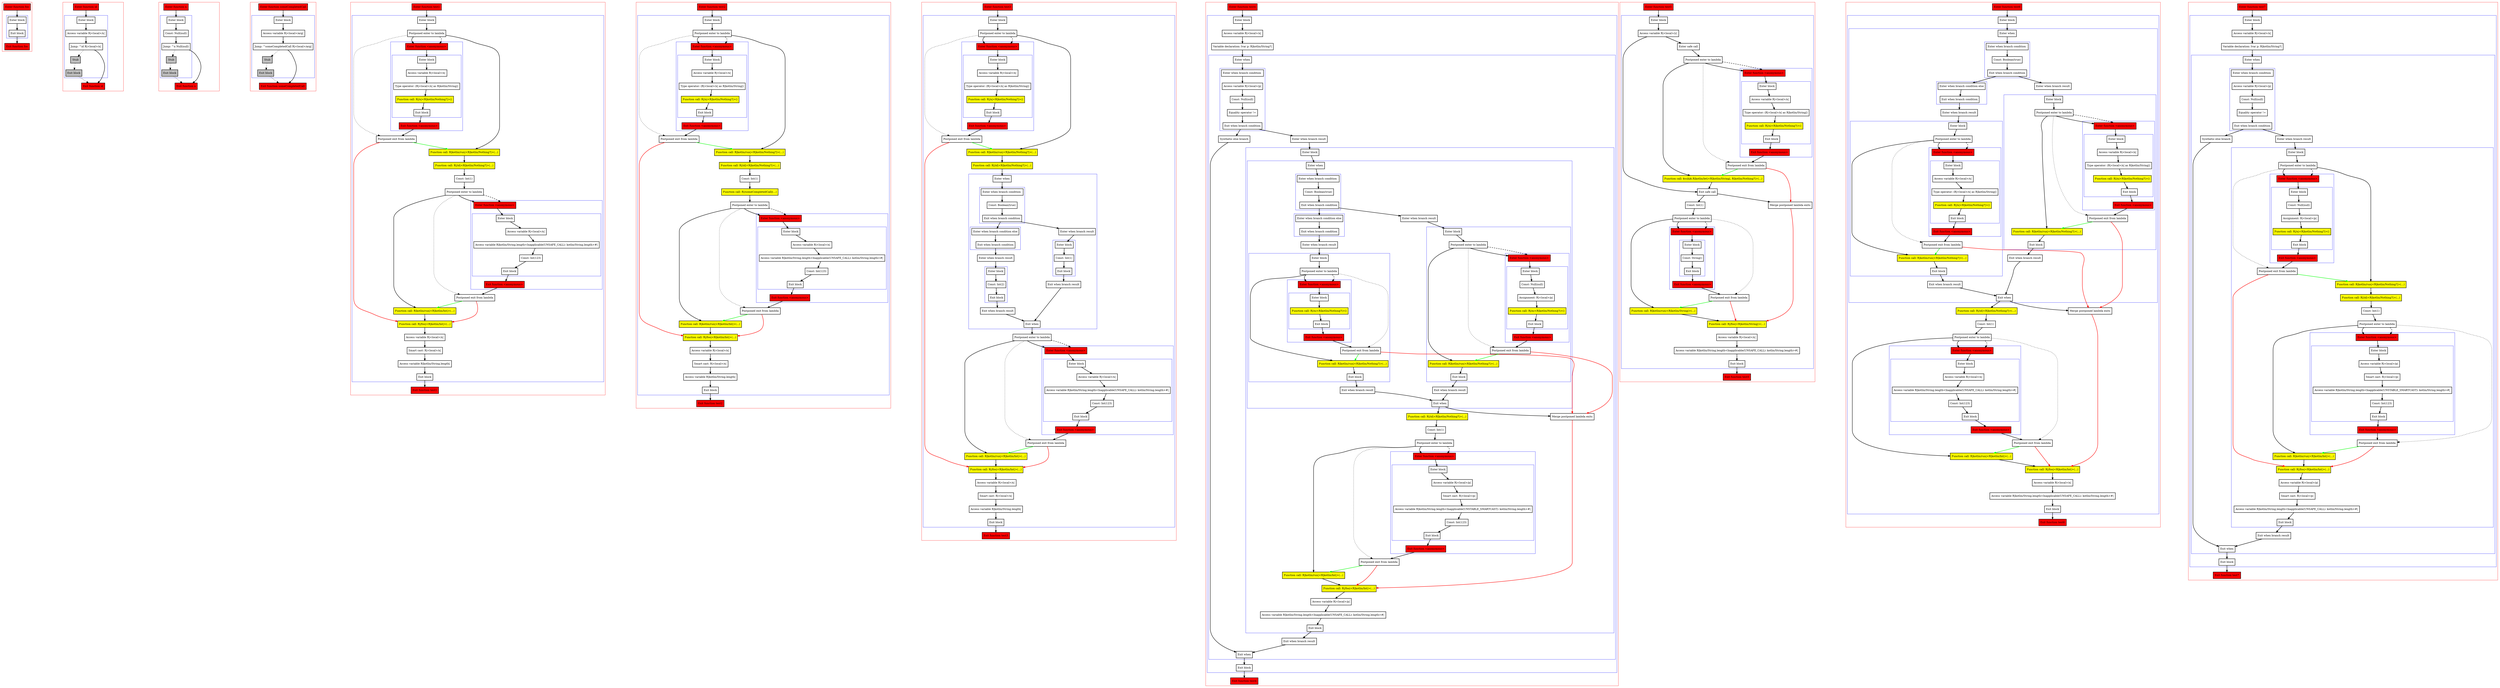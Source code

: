 digraph flowFromInplaceLambda2_kt {
    graph [nodesep=3]
    node [shape=box penwidth=2]
    edge [penwidth=2]

    subgraph cluster_0 {
        color=red
        0 [label="Enter function foo" style="filled" fillcolor=red];
        subgraph cluster_1 {
            color=blue
            1 [label="Enter block"];
            2 [label="Exit block"];
        }
        3 [label="Exit function foo" style="filled" fillcolor=red];
    }
    0 -> {1};
    1 -> {2};
    2 -> {3};

    subgraph cluster_2 {
        color=red
        4 [label="Enter function id" style="filled" fillcolor=red];
        subgraph cluster_3 {
            color=blue
            5 [label="Enter block"];
            6 [label="Access variable R|<local>/x|"];
            7 [label="Jump: ^id R|<local>/x|"];
            8 [label="Stub" style="filled" fillcolor=gray];
            9 [label="Exit block" style="filled" fillcolor=gray];
        }
        10 [label="Exit function id" style="filled" fillcolor=red];
    }
    4 -> {5};
    5 -> {6};
    6 -> {7};
    7 -> {10};
    7 -> {8} [style=dotted];
    8 -> {9} [style=dotted];
    9 -> {10} [style=dotted];

    subgraph cluster_4 {
        color=red
        11 [label="Enter function n" style="filled" fillcolor=red];
        subgraph cluster_5 {
            color=blue
            12 [label="Enter block"];
            13 [label="Const: Null(null)"];
            14 [label="Jump: ^n Null(null)"];
            15 [label="Stub" style="filled" fillcolor=gray];
            16 [label="Exit block" style="filled" fillcolor=gray];
        }
        17 [label="Exit function n" style="filled" fillcolor=red];
    }
    11 -> {12};
    12 -> {13};
    13 -> {14};
    14 -> {17};
    14 -> {15} [style=dotted];
    15 -> {16} [style=dotted];
    16 -> {17} [style=dotted];

    subgraph cluster_6 {
        color=red
        18 [label="Enter function someCompletedCall" style="filled" fillcolor=red];
        subgraph cluster_7 {
            color=blue
            19 [label="Enter block"];
            20 [label="Access variable R|<local>/arg|"];
            21 [label="Jump: ^someCompletedCall R|<local>/arg|"];
            22 [label="Stub" style="filled" fillcolor=gray];
            23 [label="Exit block" style="filled" fillcolor=gray];
        }
        24 [label="Exit function someCompletedCall" style="filled" fillcolor=red];
    }
    18 -> {19};
    19 -> {20};
    20 -> {21};
    21 -> {24};
    21 -> {22} [style=dotted];
    22 -> {23} [style=dotted];
    23 -> {24} [style=dotted];

    subgraph cluster_8 {
        color=red
        25 [label="Enter function test1" style="filled" fillcolor=red];
        subgraph cluster_9 {
            color=blue
            26 [label="Enter block"];
            27 [label="Postponed enter to lambda"];
            subgraph cluster_10 {
                color=blue
                28 [label="Enter function <anonymous>" style="filled" fillcolor=red];
                subgraph cluster_11 {
                    color=blue
                    29 [label="Enter block"];
                    30 [label="Access variable R|<local>/x|"];
                    31 [label="Type operator: (R|<local>/x| as R|kotlin/String|)"];
                    32 [label="Function call: R|/n|<R|kotlin/Nothing?|>()" style="filled" fillcolor=yellow];
                    33 [label="Exit block"];
                }
                34 [label="Exit function <anonymous>" style="filled" fillcolor=red];
            }
            35 [label="Postponed exit from lambda"];
            36 [label="Function call: R|kotlin/run|<R|kotlin/Nothing?|>(...)" style="filled" fillcolor=yellow];
            37 [label="Function call: R|/id|<R|kotlin/Nothing?|>(...)" style="filled" fillcolor=yellow];
            38 [label="Const: Int(1)"];
            39 [label="Postponed enter to lambda"];
            subgraph cluster_12 {
                color=blue
                40 [label="Enter function <anonymous>" style="filled" fillcolor=red];
                subgraph cluster_13 {
                    color=blue
                    41 [label="Enter block"];
                    42 [label="Access variable R|<local>/x|"];
                    43 [label="Access variable R|kotlin/String.length<Inapplicable(UNSAFE_CALL): kotlin/String.length>#|"];
                    44 [label="Const: Int(123)"];
                    45 [label="Exit block"];
                }
                46 [label="Exit function <anonymous>" style="filled" fillcolor=red];
            }
            47 [label="Postponed exit from lambda"];
            48 [label="Function call: R|kotlin/run|<R|kotlin/Int|>(...)" style="filled" fillcolor=yellow];
            49 [label="Function call: R|/foo|<R|kotlin/Int|>(...)" style="filled" fillcolor=yellow];
            50 [label="Access variable R|<local>/x|"];
            51 [label="Smart cast: R|<local>/x|"];
            52 [label="Access variable R|kotlin/String.length|"];
            53 [label="Exit block"];
        }
        54 [label="Exit function test1" style="filled" fillcolor=red];
    }
    25 -> {26};
    26 -> {27};
    27 -> {28 36};
    27 -> {35} [style=dotted];
    27 -> {28} [style=dashed];
    28 -> {29};
    29 -> {30};
    30 -> {31};
    31 -> {32};
    32 -> {33};
    33 -> {34};
    34 -> {35};
    35 -> {36} [color=green];
    35 -> {49} [color=red];
    36 -> {37};
    37 -> {38};
    38 -> {39};
    39 -> {40 48};
    39 -> {47} [style=dotted];
    39 -> {40} [style=dashed];
    40 -> {41};
    41 -> {42};
    42 -> {43};
    43 -> {44};
    44 -> {45};
    45 -> {46};
    46 -> {47};
    47 -> {48} [color=green];
    47 -> {49} [color=red];
    48 -> {49};
    49 -> {50};
    50 -> {51};
    51 -> {52};
    52 -> {53};
    53 -> {54};

    subgraph cluster_14 {
        color=red
        55 [label="Enter function test2" style="filled" fillcolor=red];
        subgraph cluster_15 {
            color=blue
            56 [label="Enter block"];
            57 [label="Postponed enter to lambda"];
            subgraph cluster_16 {
                color=blue
                58 [label="Enter function <anonymous>" style="filled" fillcolor=red];
                subgraph cluster_17 {
                    color=blue
                    59 [label="Enter block"];
                    60 [label="Access variable R|<local>/x|"];
                    61 [label="Type operator: (R|<local>/x| as R|kotlin/String|)"];
                    62 [label="Function call: R|/n|<R|kotlin/Nothing?|>()" style="filled" fillcolor=yellow];
                    63 [label="Exit block"];
                }
                64 [label="Exit function <anonymous>" style="filled" fillcolor=red];
            }
            65 [label="Postponed exit from lambda"];
            66 [label="Function call: R|kotlin/run|<R|kotlin/Nothing?|>(...)" style="filled" fillcolor=yellow];
            67 [label="Function call: R|/id|<R|kotlin/Nothing?|>(...)" style="filled" fillcolor=yellow];
            68 [label="Const: Int(1)"];
            69 [label="Function call: R|/someCompletedCall|(...)" style="filled" fillcolor=yellow];
            70 [label="Postponed enter to lambda"];
            subgraph cluster_18 {
                color=blue
                71 [label="Enter function <anonymous>" style="filled" fillcolor=red];
                subgraph cluster_19 {
                    color=blue
                    72 [label="Enter block"];
                    73 [label="Access variable R|<local>/x|"];
                    74 [label="Access variable R|kotlin/String.length<Inapplicable(UNSAFE_CALL): kotlin/String.length>#|"];
                    75 [label="Const: Int(123)"];
                    76 [label="Exit block"];
                }
                77 [label="Exit function <anonymous>" style="filled" fillcolor=red];
            }
            78 [label="Postponed exit from lambda"];
            79 [label="Function call: R|kotlin/run|<R|kotlin/Int|>(...)" style="filled" fillcolor=yellow];
            80 [label="Function call: R|/foo|<R|kotlin/Int|>(...)" style="filled" fillcolor=yellow];
            81 [label="Access variable R|<local>/x|"];
            82 [label="Smart cast: R|<local>/x|"];
            83 [label="Access variable R|kotlin/String.length|"];
            84 [label="Exit block"];
        }
        85 [label="Exit function test2" style="filled" fillcolor=red];
    }
    55 -> {56};
    56 -> {57};
    57 -> {58 66};
    57 -> {65} [style=dotted];
    57 -> {58} [style=dashed];
    58 -> {59};
    59 -> {60};
    60 -> {61};
    61 -> {62};
    62 -> {63};
    63 -> {64};
    64 -> {65};
    65 -> {66} [color=green];
    65 -> {80} [color=red];
    66 -> {67};
    67 -> {68};
    68 -> {69};
    69 -> {70};
    70 -> {71 79};
    70 -> {78} [style=dotted];
    70 -> {71} [style=dashed];
    71 -> {72};
    72 -> {73};
    73 -> {74};
    74 -> {75};
    75 -> {76};
    76 -> {77};
    77 -> {78};
    78 -> {79} [color=green];
    78 -> {80} [color=red];
    79 -> {80};
    80 -> {81};
    81 -> {82};
    82 -> {83};
    83 -> {84};
    84 -> {85};

    subgraph cluster_20 {
        color=red
        86 [label="Enter function test3" style="filled" fillcolor=red];
        subgraph cluster_21 {
            color=blue
            87 [label="Enter block"];
            88 [label="Postponed enter to lambda"];
            subgraph cluster_22 {
                color=blue
                89 [label="Enter function <anonymous>" style="filled" fillcolor=red];
                subgraph cluster_23 {
                    color=blue
                    90 [label="Enter block"];
                    91 [label="Access variable R|<local>/x|"];
                    92 [label="Type operator: (R|<local>/x| as R|kotlin/String|)"];
                    93 [label="Function call: R|/n|<R|kotlin/Nothing?|>()" style="filled" fillcolor=yellow];
                    94 [label="Exit block"];
                }
                95 [label="Exit function <anonymous>" style="filled" fillcolor=red];
            }
            96 [label="Postponed exit from lambda"];
            97 [label="Function call: R|kotlin/run|<R|kotlin/Nothing?|>(...)" style="filled" fillcolor=yellow];
            98 [label="Function call: R|/id|<R|kotlin/Nothing?|>(...)" style="filled" fillcolor=yellow];
            subgraph cluster_24 {
                color=blue
                99 [label="Enter when"];
                subgraph cluster_25 {
                    color=blue
                    100 [label="Enter when branch condition "];
                    101 [label="Const: Boolean(true)"];
                    102 [label="Exit when branch condition"];
                }
                subgraph cluster_26 {
                    color=blue
                    103 [label="Enter when branch condition else"];
                    104 [label="Exit when branch condition"];
                }
                105 [label="Enter when branch result"];
                subgraph cluster_27 {
                    color=blue
                    106 [label="Enter block"];
                    107 [label="Const: Int(2)"];
                    108 [label="Exit block"];
                }
                109 [label="Exit when branch result"];
                110 [label="Enter when branch result"];
                subgraph cluster_28 {
                    color=blue
                    111 [label="Enter block"];
                    112 [label="Const: Int(1)"];
                    113 [label="Exit block"];
                }
                114 [label="Exit when branch result"];
                115 [label="Exit when"];
            }
            116 [label="Postponed enter to lambda"];
            subgraph cluster_29 {
                color=blue
                117 [label="Enter function <anonymous>" style="filled" fillcolor=red];
                subgraph cluster_30 {
                    color=blue
                    118 [label="Enter block"];
                    119 [label="Access variable R|<local>/x|"];
                    120 [label="Access variable R|kotlin/String.length<Inapplicable(UNSAFE_CALL): kotlin/String.length>#|"];
                    121 [label="Const: Int(123)"];
                    122 [label="Exit block"];
                }
                123 [label="Exit function <anonymous>" style="filled" fillcolor=red];
            }
            124 [label="Postponed exit from lambda"];
            125 [label="Function call: R|kotlin/run|<R|kotlin/Int|>(...)" style="filled" fillcolor=yellow];
            126 [label="Function call: R|/foo|<R|kotlin/Int|>(...)" style="filled" fillcolor=yellow];
            127 [label="Access variable R|<local>/x|"];
            128 [label="Smart cast: R|<local>/x|"];
            129 [label="Access variable R|kotlin/String.length|"];
            130 [label="Exit block"];
        }
        131 [label="Exit function test3" style="filled" fillcolor=red];
    }
    86 -> {87};
    87 -> {88};
    88 -> {89 97};
    88 -> {96} [style=dotted];
    88 -> {89} [style=dashed];
    89 -> {90};
    90 -> {91};
    91 -> {92};
    92 -> {93};
    93 -> {94};
    94 -> {95};
    95 -> {96};
    96 -> {97} [color=green];
    96 -> {126} [color=red];
    97 -> {98};
    98 -> {99};
    99 -> {100};
    100 -> {101};
    101 -> {102};
    102 -> {103 110};
    103 -> {104};
    104 -> {105};
    105 -> {106};
    106 -> {107};
    107 -> {108};
    108 -> {109};
    109 -> {115};
    110 -> {111};
    111 -> {112};
    112 -> {113};
    113 -> {114};
    114 -> {115};
    115 -> {116};
    116 -> {117 125};
    116 -> {124} [style=dotted];
    116 -> {117} [style=dashed];
    117 -> {118};
    118 -> {119};
    119 -> {120};
    120 -> {121};
    121 -> {122};
    122 -> {123};
    123 -> {124};
    124 -> {125} [color=green];
    124 -> {126} [color=red];
    125 -> {126};
    126 -> {127};
    127 -> {128};
    128 -> {129};
    129 -> {130};
    130 -> {131};

    subgraph cluster_31 {
        color=red
        132 [label="Enter function test4" style="filled" fillcolor=red];
        subgraph cluster_32 {
            color=blue
            133 [label="Enter block"];
            134 [label="Access variable R|<local>/x|"];
            135 [label="Variable declaration: lvar p: R|kotlin/String?|"];
            subgraph cluster_33 {
                color=blue
                136 [label="Enter when"];
                subgraph cluster_34 {
                    color=blue
                    137 [label="Enter when branch condition "];
                    138 [label="Access variable R|<local>/p|"];
                    139 [label="Const: Null(null)"];
                    140 [label="Equality operator !="];
                    141 [label="Exit when branch condition"];
                }
                142 [label="Synthetic else branch"];
                143 [label="Enter when branch result"];
                subgraph cluster_35 {
                    color=blue
                    144 [label="Enter block"];
                    subgraph cluster_36 {
                        color=blue
                        145 [label="Enter when"];
                        subgraph cluster_37 {
                            color=blue
                            146 [label="Enter when branch condition "];
                            147 [label="Const: Boolean(true)"];
                            148 [label="Exit when branch condition"];
                        }
                        subgraph cluster_38 {
                            color=blue
                            149 [label="Enter when branch condition else"];
                            150 [label="Exit when branch condition"];
                        }
                        151 [label="Enter when branch result"];
                        subgraph cluster_39 {
                            color=blue
                            152 [label="Enter block"];
                            153 [label="Postponed enter to lambda"];
                            subgraph cluster_40 {
                                color=blue
                                154 [label="Enter function <anonymous>" style="filled" fillcolor=red];
                                subgraph cluster_41 {
                                    color=blue
                                    155 [label="Enter block"];
                                    156 [label="Function call: R|/n|<R|kotlin/Nothing?|>()" style="filled" fillcolor=yellow];
                                    157 [label="Exit block"];
                                }
                                158 [label="Exit function <anonymous>" style="filled" fillcolor=red];
                            }
                            159 [label="Postponed exit from lambda"];
                            160 [label="Function call: R|kotlin/run|<R|kotlin/Nothing?|>(...)" style="filled" fillcolor=yellow];
                            161 [label="Exit block"];
                        }
                        162 [label="Exit when branch result"];
                        163 [label="Enter when branch result"];
                        subgraph cluster_42 {
                            color=blue
                            164 [label="Enter block"];
                            165 [label="Postponed enter to lambda"];
                            subgraph cluster_43 {
                                color=blue
                                166 [label="Enter function <anonymous>" style="filled" fillcolor=red];
                                subgraph cluster_44 {
                                    color=blue
                                    167 [label="Enter block"];
                                    168 [label="Const: Null(null)"];
                                    169 [label="Assignment: R|<local>/p|"];
                                    170 [label="Function call: R|/n|<R|kotlin/Nothing?|>()" style="filled" fillcolor=yellow];
                                    171 [label="Exit block"];
                                }
                                172 [label="Exit function <anonymous>" style="filled" fillcolor=red];
                            }
                            173 [label="Postponed exit from lambda"];
                            174 [label="Function call: R|kotlin/run|<R|kotlin/Nothing?|>(...)" style="filled" fillcolor=yellow];
                            175 [label="Exit block"];
                        }
                        176 [label="Exit when branch result"];
                        177 [label="Exit when"];
                    }
                    178 [label="Function call: R|/id|<R|kotlin/Nothing?|>(...)" style="filled" fillcolor=yellow];
                    179 [label="Const: Int(1)"];
                    180 [label="Postponed enter to lambda"];
                    subgraph cluster_45 {
                        color=blue
                        181 [label="Enter function <anonymous>" style="filled" fillcolor=red];
                        subgraph cluster_46 {
                            color=blue
                            182 [label="Enter block"];
                            183 [label="Access variable R|<local>/p|"];
                            184 [label="Smart cast: R|<local>/p|"];
                            185 [label="Access variable R|kotlin/String.length<Inapplicable(UNSTABLE_SMARTCAST): kotlin/String.length>#|"];
                            186 [label="Const: Int(123)"];
                            187 [label="Exit block"];
                        }
                        188 [label="Exit function <anonymous>" style="filled" fillcolor=red];
                    }
                    189 [label="Postponed exit from lambda"];
                    190 [label="Function call: R|kotlin/run|<R|kotlin/Int|>(...)" style="filled" fillcolor=yellow];
                    191 [label="Merge postponed lambda exits"];
                    192 [label="Function call: R|/foo|<R|kotlin/Int|>(...)" style="filled" fillcolor=yellow];
                    193 [label="Access variable R|<local>/p|"];
                    194 [label="Access variable R|kotlin/String.length<Inapplicable(UNSAFE_CALL): kotlin/String.length>#|"];
                    195 [label="Exit block"];
                }
                196 [label="Exit when branch result"];
                197 [label="Exit when"];
            }
            198 [label="Exit block"];
        }
        199 [label="Exit function test4" style="filled" fillcolor=red];
    }
    132 -> {133};
    133 -> {134};
    134 -> {135};
    135 -> {136};
    136 -> {137};
    137 -> {138};
    138 -> {139};
    139 -> {140};
    140 -> {141};
    141 -> {142 143};
    142 -> {197};
    143 -> {144};
    144 -> {145};
    145 -> {146};
    146 -> {147};
    147 -> {148};
    148 -> {149 163};
    149 -> {150};
    150 -> {151};
    151 -> {152};
    152 -> {153};
    153 -> {154 160};
    153 -> {159} [style=dotted];
    153 -> {154} [style=dashed];
    154 -> {155};
    155 -> {156};
    156 -> {157};
    157 -> {158};
    158 -> {159};
    159 -> {160} [color=green];
    159 -> {191} [color=red];
    160 -> {161};
    161 -> {162};
    162 -> {177};
    163 -> {164};
    164 -> {165};
    165 -> {166 174};
    165 -> {173} [style=dotted];
    165 -> {166} [style=dashed];
    166 -> {167};
    167 -> {168};
    168 -> {169};
    169 -> {170};
    170 -> {171};
    171 -> {172};
    172 -> {173};
    173 -> {174} [color=green];
    173 -> {191} [color=red];
    174 -> {175};
    175 -> {176};
    176 -> {177};
    177 -> {178 191};
    178 -> {179};
    179 -> {180};
    180 -> {181 190};
    180 -> {189} [style=dotted];
    180 -> {181} [style=dashed];
    181 -> {182};
    182 -> {183};
    183 -> {184};
    184 -> {185};
    185 -> {186};
    186 -> {187};
    187 -> {188};
    188 -> {189};
    189 -> {190} [color=green];
    189 -> {192} [color=red];
    190 -> {192};
    191 -> {192} [color=red];
    192 -> {193};
    193 -> {194};
    194 -> {195};
    195 -> {196};
    196 -> {197};
    197 -> {198};
    198 -> {199};

    subgraph cluster_47 {
        color=red
        200 [label="Enter function test5" style="filled" fillcolor=red];
        subgraph cluster_48 {
            color=blue
            201 [label="Enter block"];
            202 [label="Access variable R|<local>/y|"];
            203 [label="Enter safe call"];
            204 [label="Postponed enter to lambda"];
            subgraph cluster_49 {
                color=blue
                205 [label="Enter function <anonymous>" style="filled" fillcolor=red];
                subgraph cluster_50 {
                    color=blue
                    206 [label="Enter block"];
                    207 [label="Access variable R|<local>/x|"];
                    208 [label="Type operator: (R|<local>/x| as R|kotlin/String|)"];
                    209 [label="Function call: R|/n|<R|kotlin/Nothing?|>()" style="filled" fillcolor=yellow];
                    210 [label="Exit block"];
                }
                211 [label="Exit function <anonymous>" style="filled" fillcolor=red];
            }
            212 [label="Postponed exit from lambda"];
            213 [label="Function call: $subj$.R|kotlin/let|<R|kotlin/String|, R|kotlin/Nothing?|>(...)" style="filled" fillcolor=yellow];
            214 [label="Exit safe call"];
            215 [label="Const: Int(1)"];
            216 [label="Postponed enter to lambda"];
            subgraph cluster_51 {
                color=blue
                217 [label="Enter function <anonymous>" style="filled" fillcolor=red];
                subgraph cluster_52 {
                    color=blue
                    218 [label="Enter block"];
                    219 [label="Const: String()"];
                    220 [label="Exit block"];
                }
                221 [label="Exit function <anonymous>" style="filled" fillcolor=red];
            }
            222 [label="Postponed exit from lambda"];
            223 [label="Function call: R|kotlin/run|<R|kotlin/String|>(...)" style="filled" fillcolor=yellow];
            224 [label="Merge postponed lambda exits"];
            225 [label="Function call: R|/foo|<R|kotlin/String|>(...)" style="filled" fillcolor=yellow];
            226 [label="Access variable R|<local>/x|"];
            227 [label="Access variable R|kotlin/String.length<Inapplicable(UNSAFE_CALL): kotlin/String.length>#|"];
            228 [label="Exit block"];
        }
        229 [label="Exit function test5" style="filled" fillcolor=red];
    }
    200 -> {201};
    201 -> {202};
    202 -> {203 214};
    203 -> {204};
    204 -> {205 213};
    204 -> {212} [style=dotted];
    204 -> {205} [style=dashed];
    205 -> {206};
    206 -> {207};
    207 -> {208};
    208 -> {209};
    209 -> {210};
    210 -> {211};
    211 -> {212};
    212 -> {213} [color=green];
    212 -> {224} [color=red];
    213 -> {214};
    214 -> {215 224};
    215 -> {216};
    216 -> {217 223};
    216 -> {222} [style=dotted];
    216 -> {217} [style=dashed];
    217 -> {218};
    218 -> {219};
    219 -> {220};
    220 -> {221};
    221 -> {222};
    222 -> {223} [color=green];
    222 -> {225} [color=red];
    223 -> {225};
    224 -> {225} [color=red];
    225 -> {226};
    226 -> {227};
    227 -> {228};
    228 -> {229};

    subgraph cluster_53 {
        color=red
        230 [label="Enter function test6" style="filled" fillcolor=red];
        subgraph cluster_54 {
            color=blue
            231 [label="Enter block"];
            subgraph cluster_55 {
                color=blue
                232 [label="Enter when"];
                subgraph cluster_56 {
                    color=blue
                    233 [label="Enter when branch condition "];
                    234 [label="Const: Boolean(true)"];
                    235 [label="Exit when branch condition"];
                }
                subgraph cluster_57 {
                    color=blue
                    236 [label="Enter when branch condition else"];
                    237 [label="Exit when branch condition"];
                }
                238 [label="Enter when branch result"];
                subgraph cluster_58 {
                    color=blue
                    239 [label="Enter block"];
                    240 [label="Postponed enter to lambda"];
                    subgraph cluster_59 {
                        color=blue
                        241 [label="Enter function <anonymous>" style="filled" fillcolor=red];
                        subgraph cluster_60 {
                            color=blue
                            242 [label="Enter block"];
                            243 [label="Access variable R|<local>/x|"];
                            244 [label="Type operator: (R|<local>/x| as R|kotlin/String|)"];
                            245 [label="Function call: R|/n|<R|kotlin/Nothing?|>()" style="filled" fillcolor=yellow];
                            246 [label="Exit block"];
                        }
                        247 [label="Exit function <anonymous>" style="filled" fillcolor=red];
                    }
                    248 [label="Postponed exit from lambda"];
                    249 [label="Function call: R|kotlin/run|<R|kotlin/Nothing?|>(...)" style="filled" fillcolor=yellow];
                    250 [label="Exit block"];
                }
                251 [label="Exit when branch result"];
                252 [label="Enter when branch result"];
                subgraph cluster_61 {
                    color=blue
                    253 [label="Enter block"];
                    254 [label="Postponed enter to lambda"];
                    subgraph cluster_62 {
                        color=blue
                        255 [label="Enter function <anonymous>" style="filled" fillcolor=red];
                        subgraph cluster_63 {
                            color=blue
                            256 [label="Enter block"];
                            257 [label="Access variable R|<local>/x|"];
                            258 [label="Type operator: (R|<local>/x| as R|kotlin/String|)"];
                            259 [label="Function call: R|/n|<R|kotlin/Nothing?|>()" style="filled" fillcolor=yellow];
                            260 [label="Exit block"];
                        }
                        261 [label="Exit function <anonymous>" style="filled" fillcolor=red];
                    }
                    262 [label="Postponed exit from lambda"];
                    263 [label="Function call: R|kotlin/run|<R|kotlin/Nothing?|>(...)" style="filled" fillcolor=yellow];
                    264 [label="Exit block"];
                }
                265 [label="Exit when branch result"];
                266 [label="Exit when"];
            }
            267 [label="Function call: R|/id|<R|kotlin/Nothing?|>(...)" style="filled" fillcolor=yellow];
            268 [label="Const: Int(1)"];
            269 [label="Postponed enter to lambda"];
            subgraph cluster_64 {
                color=blue
                270 [label="Enter function <anonymous>" style="filled" fillcolor=red];
                subgraph cluster_65 {
                    color=blue
                    271 [label="Enter block"];
                    272 [label="Access variable R|<local>/x|"];
                    273 [label="Access variable R|kotlin/String.length<Inapplicable(UNSAFE_CALL): kotlin/String.length>#|"];
                    274 [label="Const: Int(123)"];
                    275 [label="Exit block"];
                }
                276 [label="Exit function <anonymous>" style="filled" fillcolor=red];
            }
            277 [label="Postponed exit from lambda"];
            278 [label="Function call: R|kotlin/run|<R|kotlin/Int|>(...)" style="filled" fillcolor=yellow];
            279 [label="Merge postponed lambda exits"];
            280 [label="Function call: R|/foo|<R|kotlin/Int|>(...)" style="filled" fillcolor=yellow];
            281 [label="Access variable R|<local>/x|"];
            282 [label="Access variable R|kotlin/String.length<Inapplicable(UNSAFE_CALL): kotlin/String.length>#|"];
            283 [label="Exit block"];
        }
        284 [label="Exit function test6" style="filled" fillcolor=red];
    }
    230 -> {231};
    231 -> {232};
    232 -> {233};
    233 -> {234};
    234 -> {235};
    235 -> {236 252};
    236 -> {237};
    237 -> {238};
    238 -> {239};
    239 -> {240};
    240 -> {241 249};
    240 -> {248} [style=dotted];
    240 -> {241} [style=dashed];
    241 -> {242};
    242 -> {243};
    243 -> {244};
    244 -> {245};
    245 -> {246};
    246 -> {247};
    247 -> {248};
    248 -> {249} [color=green];
    248 -> {279} [color=red];
    249 -> {250};
    250 -> {251};
    251 -> {266};
    252 -> {253};
    253 -> {254};
    254 -> {255 263};
    254 -> {262} [style=dotted];
    254 -> {255} [style=dashed];
    255 -> {256};
    256 -> {257};
    257 -> {258};
    258 -> {259};
    259 -> {260};
    260 -> {261};
    261 -> {262};
    262 -> {263} [color=green];
    262 -> {279} [color=red];
    263 -> {264};
    264 -> {265};
    265 -> {266};
    266 -> {267 279};
    267 -> {268};
    268 -> {269};
    269 -> {270 278};
    269 -> {277} [style=dotted];
    269 -> {270} [style=dashed];
    270 -> {271};
    271 -> {272};
    272 -> {273};
    273 -> {274};
    274 -> {275};
    275 -> {276};
    276 -> {277};
    277 -> {278} [color=green];
    277 -> {280} [color=red];
    278 -> {280};
    279 -> {280} [color=red];
    280 -> {281};
    281 -> {282};
    282 -> {283};
    283 -> {284};

    subgraph cluster_66 {
        color=red
        285 [label="Enter function test7" style="filled" fillcolor=red];
        subgraph cluster_67 {
            color=blue
            286 [label="Enter block"];
            287 [label="Access variable R|<local>/x|"];
            288 [label="Variable declaration: lvar p: R|kotlin/String?|"];
            subgraph cluster_68 {
                color=blue
                289 [label="Enter when"];
                subgraph cluster_69 {
                    color=blue
                    290 [label="Enter when branch condition "];
                    291 [label="Access variable R|<local>/p|"];
                    292 [label="Const: Null(null)"];
                    293 [label="Equality operator !="];
                    294 [label="Exit when branch condition"];
                }
                295 [label="Synthetic else branch"];
                296 [label="Enter when branch result"];
                subgraph cluster_70 {
                    color=blue
                    297 [label="Enter block"];
                    298 [label="Postponed enter to lambda"];
                    subgraph cluster_71 {
                        color=blue
                        299 [label="Enter function <anonymous>" style="filled" fillcolor=red];
                        subgraph cluster_72 {
                            color=blue
                            300 [label="Enter block"];
                            301 [label="Const: Null(null)"];
                            302 [label="Assignment: R|<local>/p|"];
                            303 [label="Function call: R|/n|<R|kotlin/Nothing?|>()" style="filled" fillcolor=yellow];
                            304 [label="Exit block"];
                        }
                        305 [label="Exit function <anonymous>" style="filled" fillcolor=red];
                    }
                    306 [label="Postponed exit from lambda"];
                    307 [label="Function call: R|kotlin/run|<R|kotlin/Nothing?|>(...)" style="filled" fillcolor=yellow];
                    308 [label="Function call: R|/id|<R|kotlin/Nothing?|>(...)" style="filled" fillcolor=yellow];
                    309 [label="Const: Int(1)"];
                    310 [label="Postponed enter to lambda"];
                    subgraph cluster_73 {
                        color=blue
                        311 [label="Enter function <anonymous>" style="filled" fillcolor=red];
                        subgraph cluster_74 {
                            color=blue
                            312 [label="Enter block"];
                            313 [label="Access variable R|<local>/p|"];
                            314 [label="Smart cast: R|<local>/p|"];
                            315 [label="Access variable R|kotlin/String.length<Inapplicable(UNSTABLE_SMARTCAST): kotlin/String.length>#|"];
                            316 [label="Const: Int(123)"];
                            317 [label="Exit block"];
                        }
                        318 [label="Exit function <anonymous>" style="filled" fillcolor=red];
                    }
                    319 [label="Postponed exit from lambda"];
                    320 [label="Function call: R|kotlin/run|<R|kotlin/Int|>(...)" style="filled" fillcolor=yellow];
                    321 [label="Function call: R|/foo|<R|kotlin/Int|>(...)" style="filled" fillcolor=yellow];
                    322 [label="Access variable R|<local>/p|"];
                    323 [label="Smart cast: R|<local>/p|"];
                    324 [label="Access variable R|kotlin/String.length<Inapplicable(UNSAFE_CALL): kotlin/String.length>#|"];
                    325 [label="Exit block"];
                }
                326 [label="Exit when branch result"];
                327 [label="Exit when"];
            }
            328 [label="Exit block"];
        }
        329 [label="Exit function test7" style="filled" fillcolor=red];
    }
    285 -> {286};
    286 -> {287};
    287 -> {288};
    288 -> {289};
    289 -> {290};
    290 -> {291};
    291 -> {292};
    292 -> {293};
    293 -> {294};
    294 -> {295 296};
    295 -> {327};
    296 -> {297};
    297 -> {298};
    298 -> {299 307};
    298 -> {306} [style=dotted];
    298 -> {299} [style=dashed];
    299 -> {300};
    300 -> {301};
    301 -> {302};
    302 -> {303};
    303 -> {304};
    304 -> {305};
    305 -> {306};
    306 -> {307} [color=green];
    306 -> {321} [color=red];
    307 -> {308};
    308 -> {309};
    309 -> {310};
    310 -> {311 320};
    310 -> {319} [style=dotted];
    310 -> {311} [style=dashed];
    311 -> {312};
    312 -> {313};
    313 -> {314};
    314 -> {315};
    315 -> {316};
    316 -> {317};
    317 -> {318};
    318 -> {319};
    319 -> {320} [color=green];
    319 -> {321} [color=red];
    320 -> {321};
    321 -> {322};
    322 -> {323};
    323 -> {324};
    324 -> {325};
    325 -> {326};
    326 -> {327};
    327 -> {328};
    328 -> {329};

}
